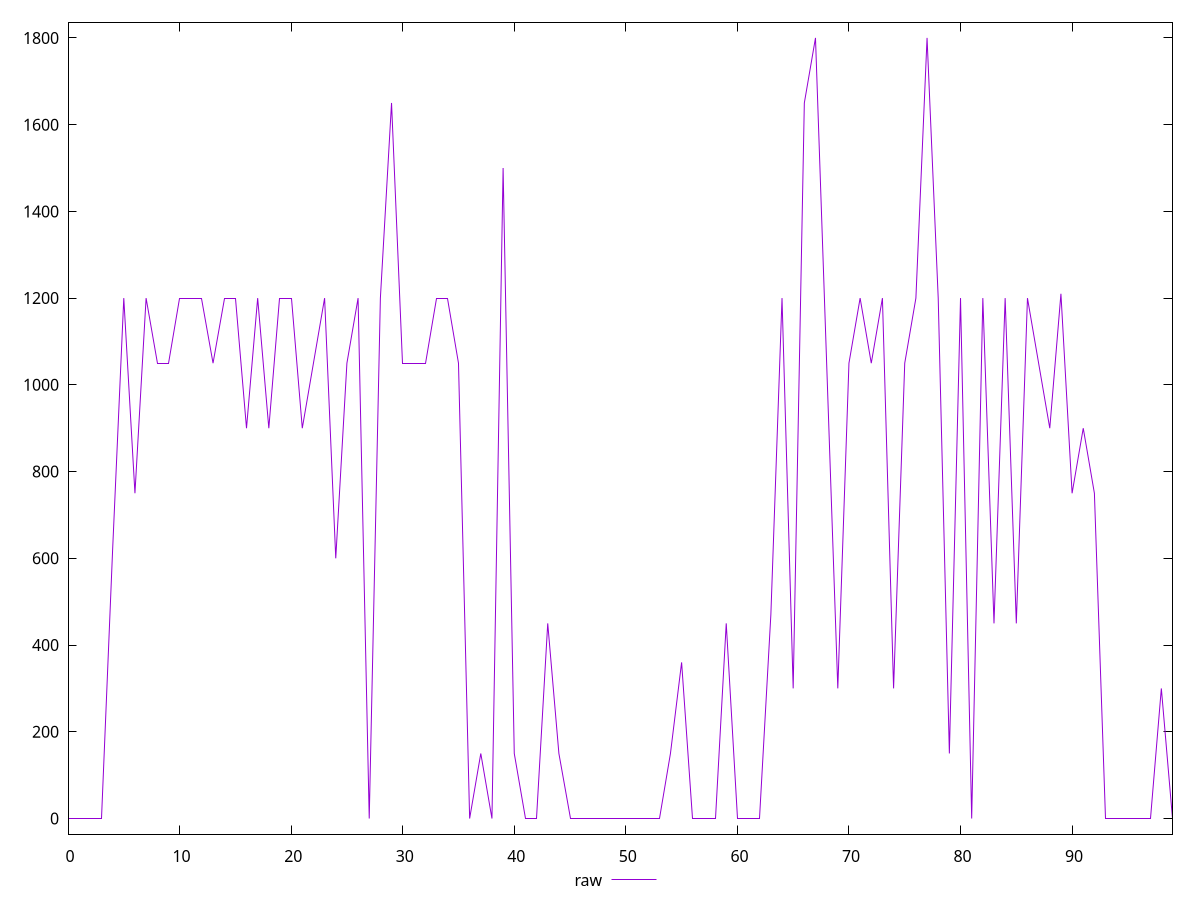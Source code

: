 reset

$raw <<EOF
0 0
1 0
2 0
3 0
4 620
5 1200
6 750
7 1200
8 1050
9 1050
10 1200
11 1200
12 1200
13 1050
14 1200
15 1200
16 900
17 1200
18 900
19 1200
20 1200
21 900
22 1050
23 1200
24 600
25 1050
26 1200
27 0
28 1200
29 1650
30 1050
31 1050
32 1050
33 1200
34 1200
35 1050
36 0
37 150
38 0
39 1500
40 150
41 0
42 0
43 450
44 150
45 0
46 0
47 0
48 0
49 0
50 0
51 0
52 0
53 0
54 150
55 360
56 0
57 0
58 0
59 450
60 0
61 0
62 0
63 470
64 1200
65 300
66 1650
67 1800
68 1050
69 300
70 1050
71 1200
72 1050
73 1200
74 300
75 1050
76 1200
77 1800
78 1200
79 150
80 1200
81 0
82 1200
83 450
84 1200
85 450
86 1200
87 1050
88 900
89 1210
90 750
91 900
92 750
93 0
94 0
95 0
96 0
97 0
98 300
99 0
EOF

set key outside below
set xrange [0:99]
set yrange [-36:1836]
set trange [-36:1836]
set terminal svg size 640, 500 enhanced background rgb 'white'
set output "reprap/offscreen-images/samples/pages+cached+noexternal+nomedia+nocss+nojs/raw/values.svg"

plot $raw title "raw" with line

reset
